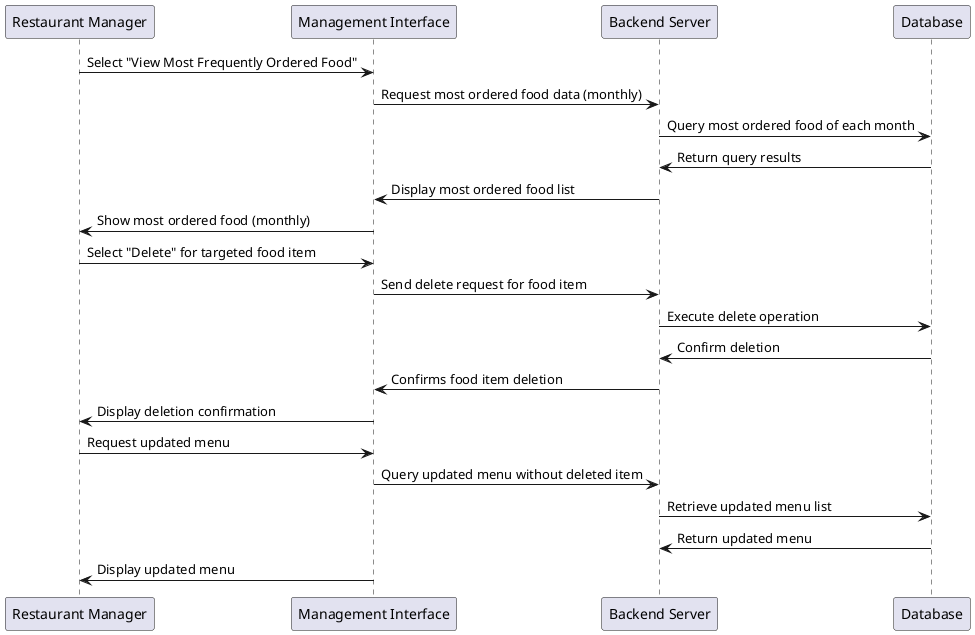 @startuml
participant "Restaurant Manager" as manager
participant "Management Interface" as UI
participant "Backend Server" as server
participant "Database" as db

manager -> UI : Select "View Most Frequently Ordered Food"
UI -> server : Request most ordered food data (monthly)
server -> db : Query most ordered food of each month
db -> server : Return query results
server -> UI : Display most ordered food list
UI -> manager : Show most ordered food (monthly)

manager -> UI : Select "Delete" for targeted food item
UI -> server : Send delete request for food item
server -> db : Execute delete operation
db -> server : Confirm deletion
server -> UI : Confirms food item deletion
UI -> manager : Display deletion confirmation

manager -> UI : Request updated menu
UI -> server : Query updated menu without deleted item
server -> db : Retrieve updated menu list
db -> server : Return updated menu
UI -> manager : Display updated menu

@enduml